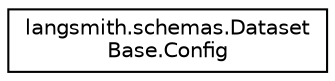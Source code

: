 digraph "Graphical Class Hierarchy"
{
 // LATEX_PDF_SIZE
  edge [fontname="Helvetica",fontsize="10",labelfontname="Helvetica",labelfontsize="10"];
  node [fontname="Helvetica",fontsize="10",shape=record];
  rankdir="LR";
  Node0 [label="langsmith.schemas.Dataset\lBase.Config",height=0.2,width=0.4,color="black", fillcolor="white", style="filled",URL="$classlangsmith_1_1schemas_1_1DatasetBase_1_1Config.html",tooltip=" "];
}
